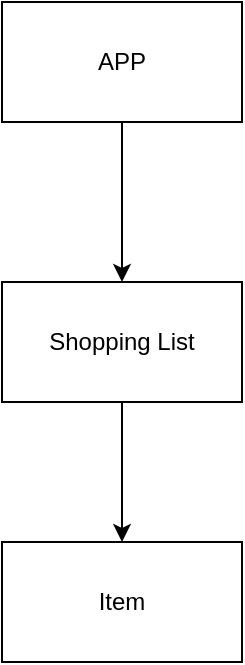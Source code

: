 <mxfile>
    <diagram id="VVX3nfDXLtytMqIJ74H4" name="Page-1">
        <mxGraphModel dx="561" dy="1495" grid="1" gridSize="10" guides="1" tooltips="1" connect="1" arrows="1" fold="1" page="1" pageScale="1" pageWidth="850" pageHeight="1100" math="0" shadow="0">
            <root>
                <mxCell id="0"/>
                <mxCell id="1" parent="0"/>
                <mxCell id="4" style="edgeStyle=none;html=1;exitX=0.5;exitY=1;exitDx=0;exitDy=0;entryX=0.5;entryY=0;entryDx=0;entryDy=0;" parent="1" source="2" target="3" edge="1">
                    <mxGeometry relative="1" as="geometry"/>
                </mxCell>
                <mxCell id="2" value="APP" style="whiteSpace=wrap;html=1;" parent="1" vertex="1">
                    <mxGeometry x="130" y="-450" width="120" height="60" as="geometry"/>
                </mxCell>
                <mxCell id="6" style="edgeStyle=none;html=1;exitX=0.5;exitY=1;exitDx=0;exitDy=0;entryX=0.5;entryY=0;entryDx=0;entryDy=0;" parent="1" source="3" target="5" edge="1">
                    <mxGeometry relative="1" as="geometry"/>
                </mxCell>
                <mxCell id="3" value="Shopping List" style="whiteSpace=wrap;html=1;" parent="1" vertex="1">
                    <mxGeometry x="130" y="-310" width="120" height="60" as="geometry"/>
                </mxCell>
                <mxCell id="5" value="Item" style="whiteSpace=wrap;html=1;" parent="1" vertex="1">
                    <mxGeometry x="130" y="-180" width="120" height="60" as="geometry"/>
                </mxCell>
            </root>
        </mxGraphModel>
    </diagram>
</mxfile>
